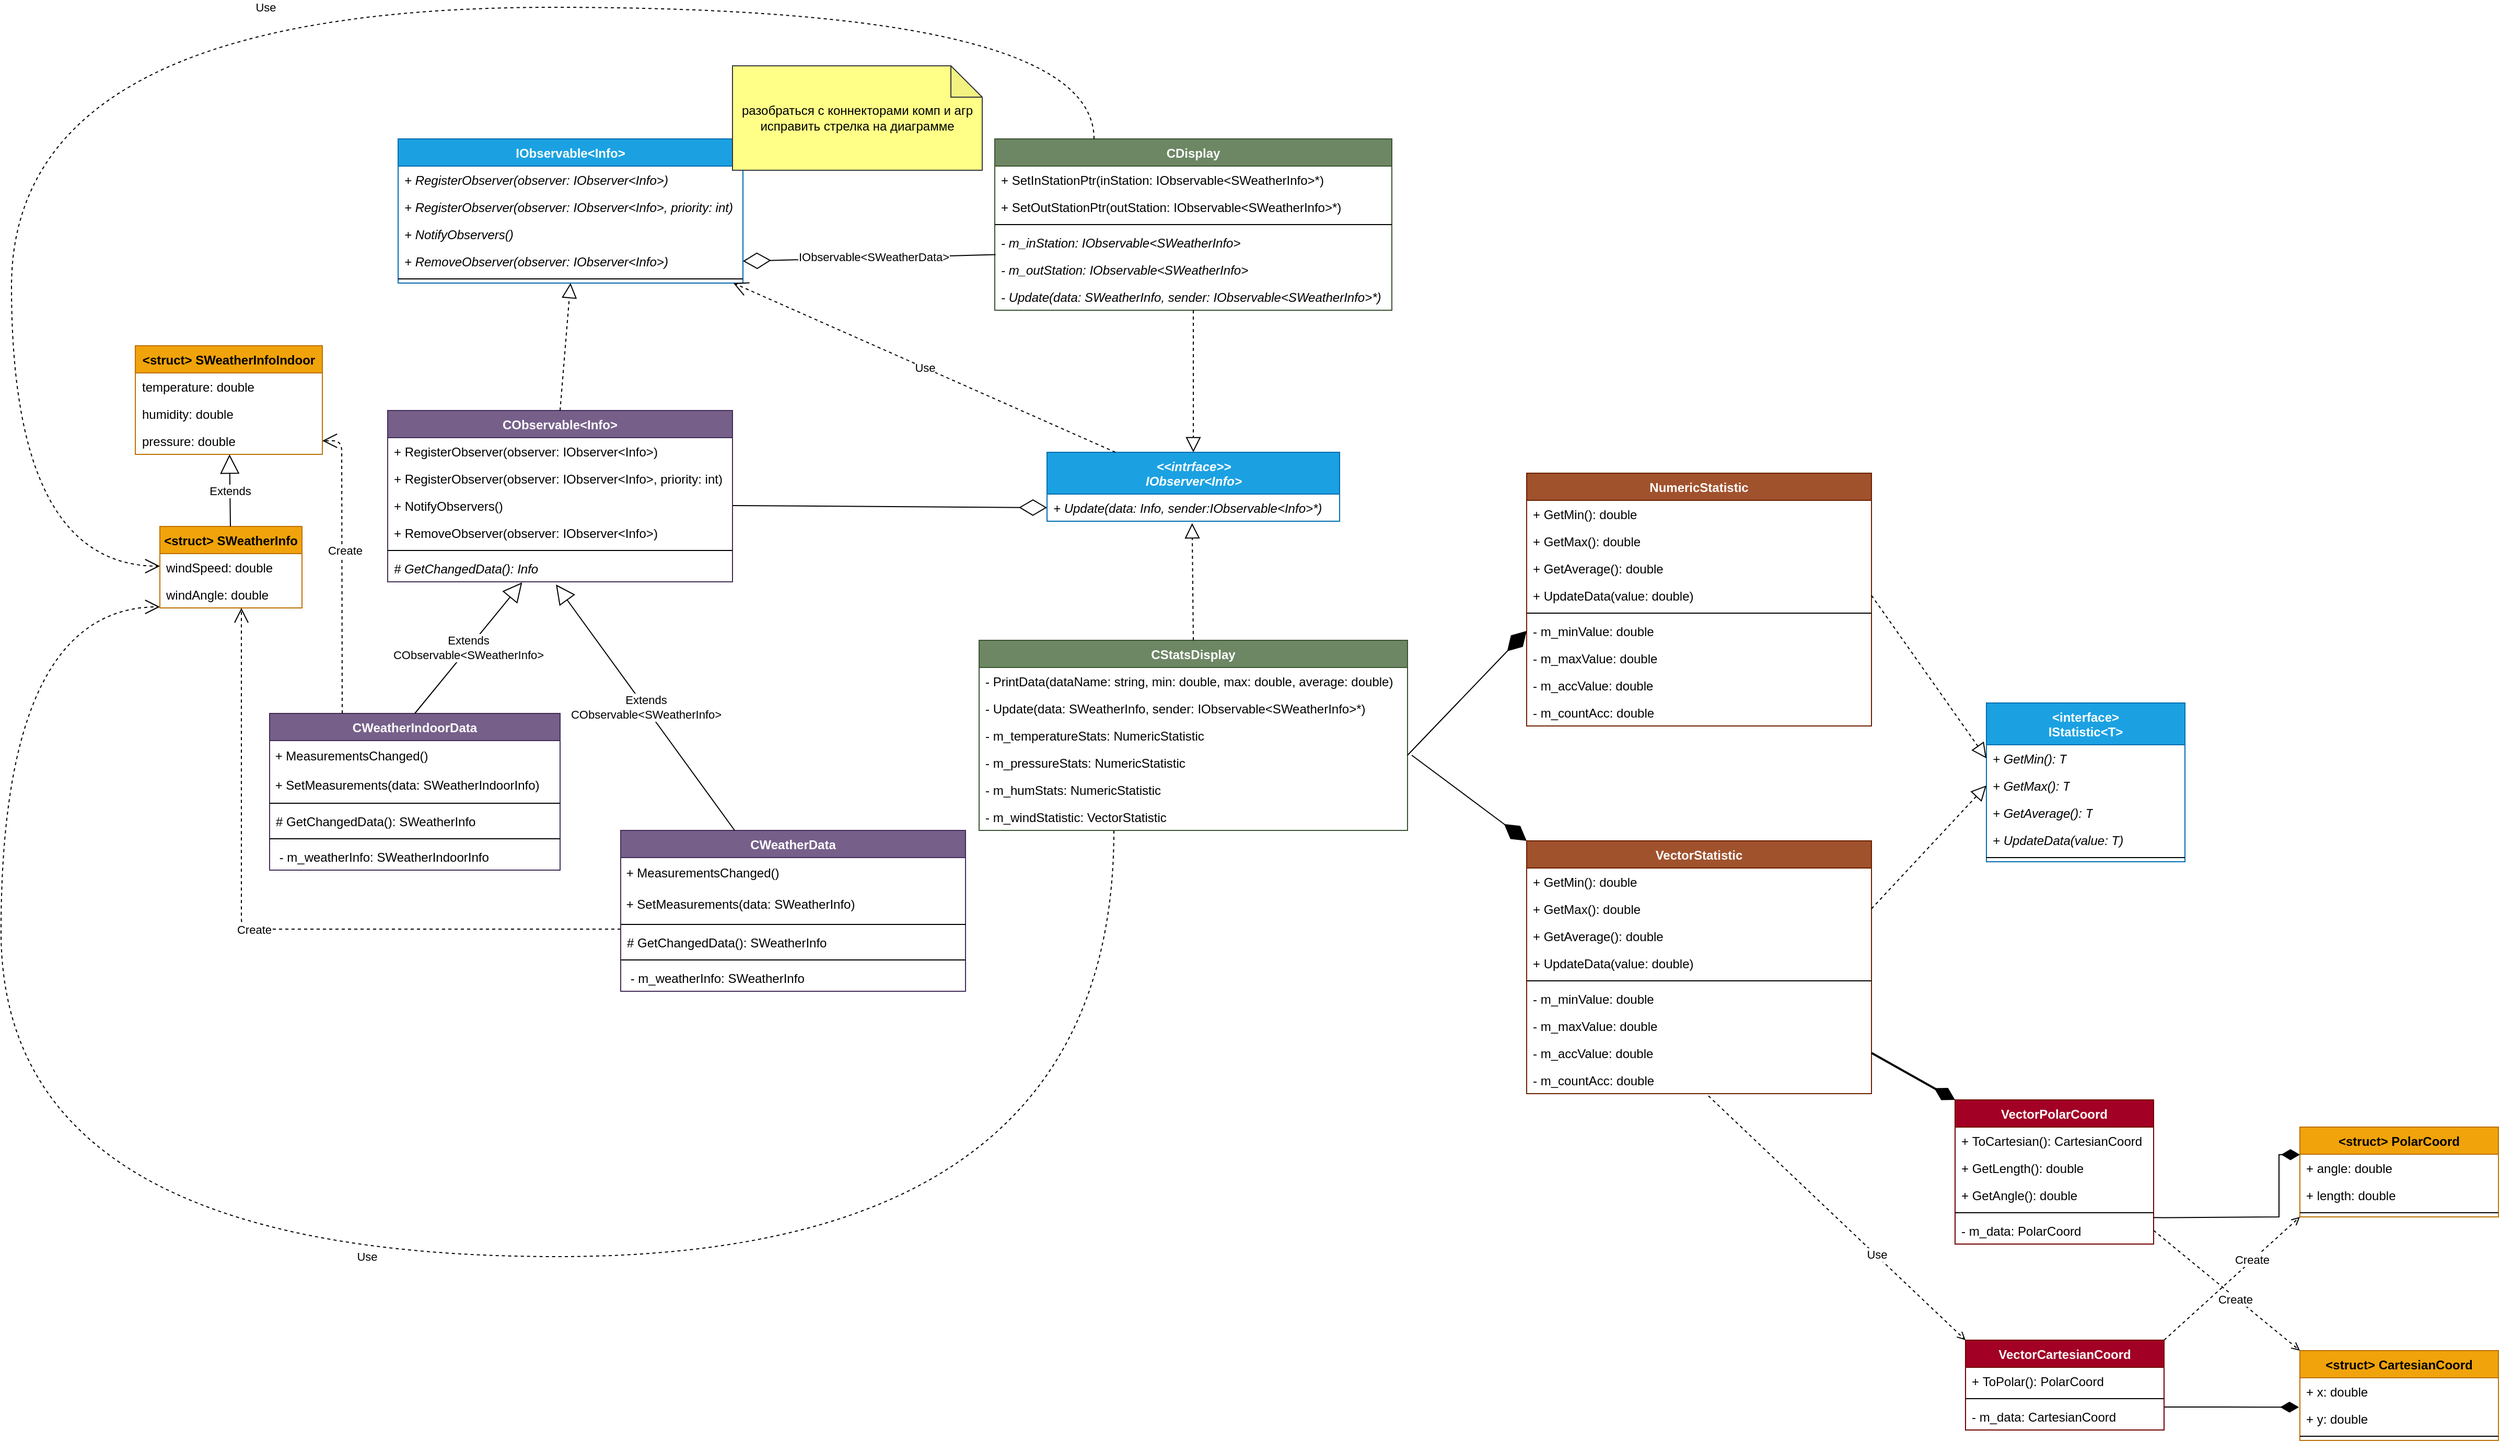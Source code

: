 <mxfile version="22.0.2" type="device" pages="2">
  <diagram id="C5RBs43oDa-KdzZeNtuy" name="WeatherInfo">
    <mxGraphModel dx="1355" dy="611" grid="0" gridSize="10" guides="1" tooltips="1" connect="1" arrows="1" fold="1" page="0" pageScale="1" pageWidth="827" pageHeight="1169" math="0" shadow="0">
      <root>
        <mxCell id="WIyWlLk6GJQsqaUBKTNV-0" />
        <mxCell id="WIyWlLk6GJQsqaUBKTNV-1" parent="WIyWlLk6GJQsqaUBKTNV-0" />
        <mxCell id="-QvpVgwn_wyDMSdZCjgn-0" value="&lt;span&gt;&amp;lt;&amp;lt;intrface&amp;gt;&amp;gt;&lt;br&gt;IObserver&amp;lt;Info&amp;gt;&lt;/span&gt;" style="swimlane;fontStyle=3;align=center;verticalAlign=top;childLayout=stackLayout;horizontal=1;startSize=40;horizontalStack=0;resizeParent=1;resizeParentMax=0;resizeLast=0;collapsible=1;marginBottom=0;html=1;fillColor=#1ba1e2;fontColor=#ffffff;strokeColor=#006EAF;" parent="WIyWlLk6GJQsqaUBKTNV-1" vertex="1">
          <mxGeometry x="911" y="450" width="280" height="66" as="geometry" />
        </mxCell>
        <mxCell id="-QvpVgwn_wyDMSdZCjgn-1" value="+ Update(data: Info, sender:IObservable&lt;Info&gt;*)" style="text;strokeColor=none;fillColor=none;align=left;verticalAlign=top;spacingLeft=4;spacingRight=4;overflow=hidden;rotatable=0;points=[[0,0.5],[1,0.5]];portConstraint=eastwest;fontStyle=2" parent="-QvpVgwn_wyDMSdZCjgn-0" vertex="1">
          <mxGeometry y="40" width="280" height="26" as="geometry" />
        </mxCell>
        <mxCell id="-QvpVgwn_wyDMSdZCjgn-2" value="" style="endArrow=diamondThin;endFill=0;endSize=24;html=1;exitX=1;exitY=0.5;exitDx=0;exitDy=0;entryX=0;entryY=0.5;entryDx=0;entryDy=0;" parent="WIyWlLk6GJQsqaUBKTNV-1" source="-QvpVgwn_wyDMSdZCjgn-38" target="-QvpVgwn_wyDMSdZCjgn-1" edge="1">
          <mxGeometry width="160" relative="1" as="geometry">
            <mxPoint x="720" y="530" as="sourcePoint" />
            <mxPoint x="680" y="400" as="targetPoint" />
          </mxGeometry>
        </mxCell>
        <mxCell id="-QvpVgwn_wyDMSdZCjgn-7" value="&lt;struct&gt; SWeatherInfo" style="swimlane;fontStyle=1;align=center;verticalAlign=top;childLayout=stackLayout;horizontal=1;startSize=26;horizontalStack=0;resizeParent=1;resizeParentMax=0;resizeLast=0;collapsible=1;marginBottom=0;fillColor=#f0a30a;fontColor=#000000;strokeColor=#BD7000;" parent="WIyWlLk6GJQsqaUBKTNV-1" vertex="1">
          <mxGeometry x="62" y="521" width="136" height="78" as="geometry" />
        </mxCell>
        <mxCell id="6A5h89jzJw7sgmuBza4K-2" value="windSpeed: double" style="text;strokeColor=none;fillColor=none;align=left;verticalAlign=top;spacingLeft=4;spacingRight=4;overflow=hidden;rotatable=0;points=[[0,0.5],[1,0.5]];portConstraint=eastwest;html=1;" parent="-QvpVgwn_wyDMSdZCjgn-7" vertex="1">
          <mxGeometry y="26" width="136" height="26" as="geometry" />
        </mxCell>
        <mxCell id="6A5h89jzJw7sgmuBza4K-3" value="windAngle: double" style="text;strokeColor=none;fillColor=none;align=left;verticalAlign=top;spacingLeft=4;spacingRight=4;overflow=hidden;rotatable=0;points=[[0,0.5],[1,0.5]];portConstraint=eastwest;html=1;" parent="-QvpVgwn_wyDMSdZCjgn-7" vertex="1">
          <mxGeometry y="52" width="136" height="26" as="geometry" />
        </mxCell>
        <mxCell id="-QvpVgwn_wyDMSdZCjgn-13" value="IObservable&lt;Info&gt;" style="swimlane;fontStyle=1;align=center;verticalAlign=top;childLayout=stackLayout;horizontal=1;startSize=26;horizontalStack=0;resizeParent=1;resizeParentMax=0;resizeLast=0;collapsible=1;marginBottom=0;fillColor=#1ba1e2;fontColor=#ffffff;strokeColor=#006EAF;" parent="WIyWlLk6GJQsqaUBKTNV-1" vertex="1">
          <mxGeometry x="290" y="150" width="330" height="138" as="geometry" />
        </mxCell>
        <mxCell id="-QvpVgwn_wyDMSdZCjgn-33" value="+ RegisterObserver(observer:&amp;nbsp;IObserver&amp;lt;Info&amp;gt;)" style="text;strokeColor=none;fillColor=none;align=left;verticalAlign=top;spacingLeft=4;spacingRight=4;overflow=hidden;rotatable=0;points=[[0,0.5],[1,0.5]];portConstraint=eastwest;html=1;fontStyle=2" parent="-QvpVgwn_wyDMSdZCjgn-13" vertex="1">
          <mxGeometry y="26" width="330" height="26" as="geometry" />
        </mxCell>
        <mxCell id="-QvpVgwn_wyDMSdZCjgn-14" value="+ RegisterObserver(observer: IObserver&amp;lt;Info&amp;gt;, priority: int)" style="text;strokeColor=none;fillColor=none;align=left;verticalAlign=top;spacingLeft=4;spacingRight=4;overflow=hidden;rotatable=0;points=[[0,0.5],[1,0.5]];portConstraint=eastwest;html=1;fontStyle=2" parent="-QvpVgwn_wyDMSdZCjgn-13" vertex="1">
          <mxGeometry y="52" width="330" height="26" as="geometry" />
        </mxCell>
        <mxCell id="-QvpVgwn_wyDMSdZCjgn-34" value="+ NotifyObservers()" style="text;strokeColor=none;fillColor=none;align=left;verticalAlign=top;spacingLeft=4;spacingRight=4;overflow=hidden;rotatable=0;points=[[0,0.5],[1,0.5]];portConstraint=eastwest;html=1;fontStyle=2" parent="-QvpVgwn_wyDMSdZCjgn-13" vertex="1">
          <mxGeometry y="78" width="330" height="26" as="geometry" />
        </mxCell>
        <mxCell id="-QvpVgwn_wyDMSdZCjgn-15" value="+ RemoveObserver(observer: IObserver&amp;lt;Info&amp;gt;)" style="text;strokeColor=none;fillColor=none;align=left;verticalAlign=top;spacingLeft=4;spacingRight=4;overflow=hidden;rotatable=0;points=[[0,0.5],[1,0.5]];portConstraint=eastwest;html=1;fontStyle=2" parent="-QvpVgwn_wyDMSdZCjgn-13" vertex="1">
          <mxGeometry y="104" width="330" height="26" as="geometry" />
        </mxCell>
        <mxCell id="-QvpVgwn_wyDMSdZCjgn-16" value="" style="line;strokeWidth=1;fillColor=none;align=left;verticalAlign=middle;spacingTop=-1;spacingLeft=3;spacingRight=3;rotatable=0;labelPosition=right;points=[];portConstraint=eastwest;html=1;" parent="-QvpVgwn_wyDMSdZCjgn-13" vertex="1">
          <mxGeometry y="130" width="330" height="8" as="geometry" />
        </mxCell>
        <mxCell id="-QvpVgwn_wyDMSdZCjgn-18" value="Create" style="endArrow=open;endSize=12;dashed=1;html=1;exitX=0;exitY=0.021;exitDx=0;exitDy=0;exitPerimeter=0;edgeStyle=elbowEdgeStyle;" parent="WIyWlLk6GJQsqaUBKTNV-1" source="6A5h89jzJw7sgmuBza4K-16" target="-QvpVgwn_wyDMSdZCjgn-7" edge="1">
          <mxGeometry x="0.048" width="160" relative="1" as="geometry">
            <mxPoint x="275.05" y="923.79" as="sourcePoint" />
            <mxPoint x="750" y="930" as="targetPoint" />
            <Array as="points">
              <mxPoint x="140" y="850" />
            </Array>
            <mxPoint as="offset" />
          </mxGeometry>
        </mxCell>
        <mxCell id="-QvpVgwn_wyDMSdZCjgn-19" value="Use" style="endArrow=open;endSize=12;dashed=1;html=1;edgeStyle=orthogonalEdgeStyle;curved=1;" parent="WIyWlLk6GJQsqaUBKTNV-1" source="6A5h89jzJw7sgmuBza4K-46" target="-QvpVgwn_wyDMSdZCjgn-7" edge="1">
          <mxGeometry width="160" relative="1" as="geometry">
            <mxPoint x="810" y="960" as="sourcePoint" />
            <mxPoint x="719.647" y="990" as="targetPoint" />
            <Array as="points">
              <mxPoint x="975" y="1220" />
              <mxPoint x="-90" y="1220" />
              <mxPoint x="-90" y="598" />
            </Array>
          </mxGeometry>
        </mxCell>
        <mxCell id="-QvpVgwn_wyDMSdZCjgn-20" value="CWeatherData" style="swimlane;fontStyle=1;align=center;verticalAlign=top;childLayout=stackLayout;horizontal=1;startSize=26;horizontalStack=0;resizeParent=1;resizeParentMax=0;resizeLast=0;collapsible=1;marginBottom=0;fillColor=#76608a;fontColor=#ffffff;strokeColor=#432D57;" parent="WIyWlLk6GJQsqaUBKTNV-1" vertex="1">
          <mxGeometry x="503" y="812" width="330" height="154" as="geometry" />
        </mxCell>
        <mxCell id="6A5h89jzJw7sgmuBza4K-13" value="&amp;nbsp;+ MeasurementsChanged()" style="text;html=1;align=left;verticalAlign=middle;resizable=0;points=[];autosize=1;strokeColor=none;fillColor=none;" parent="-QvpVgwn_wyDMSdZCjgn-20" vertex="1">
          <mxGeometry y="26" width="330" height="30" as="geometry" />
        </mxCell>
        <mxCell id="6A5h89jzJw7sgmuBza4K-14" value="&amp;nbsp;+ SetMeasurements(data: SWeatherInfo)" style="text;html=1;align=left;verticalAlign=middle;resizable=0;points=[];autosize=1;strokeColor=none;fillColor=none;" parent="-QvpVgwn_wyDMSdZCjgn-20" vertex="1">
          <mxGeometry y="56" width="330" height="30" as="geometry" />
        </mxCell>
        <mxCell id="6A5h89jzJw7sgmuBza4K-15" value="" style="line;strokeWidth=1;fillColor=none;align=left;verticalAlign=middle;spacingTop=-1;spacingLeft=3;spacingRight=3;rotatable=0;labelPosition=right;points=[];portConstraint=eastwest;html=1;" parent="-QvpVgwn_wyDMSdZCjgn-20" vertex="1">
          <mxGeometry y="86" width="330" height="8" as="geometry" />
        </mxCell>
        <mxCell id="6A5h89jzJw7sgmuBza4K-16" value="# GetChangedData(): SWeatherInfo" style="text;strokeColor=none;fillColor=none;align=left;verticalAlign=top;spacingLeft=4;spacingRight=4;overflow=hidden;rotatable=0;points=[[0,0.5],[1,0.5]];portConstraint=eastwest;html=1;fontStyle=0" parent="-QvpVgwn_wyDMSdZCjgn-20" vertex="1">
          <mxGeometry y="94" width="330" height="26" as="geometry" />
        </mxCell>
        <mxCell id="6A5h89jzJw7sgmuBza4K-17" value="" style="line;strokeWidth=1;fillColor=none;align=left;verticalAlign=middle;spacingTop=-1;spacingLeft=3;spacingRight=3;rotatable=0;labelPosition=right;points=[];portConstraint=eastwest;html=1;" parent="-QvpVgwn_wyDMSdZCjgn-20" vertex="1">
          <mxGeometry y="120" width="330" height="8" as="geometry" />
        </mxCell>
        <mxCell id="6A5h89jzJw7sgmuBza4K-18" value="&amp;nbsp;- m_weatherInfo: SWeatherInfo" style="text;strokeColor=none;fillColor=none;align=left;verticalAlign=top;spacingLeft=4;spacingRight=4;overflow=hidden;rotatable=0;points=[[0,0.5],[1,0.5]];portConstraint=eastwest;html=1;fontStyle=0" parent="-QvpVgwn_wyDMSdZCjgn-20" vertex="1">
          <mxGeometry y="128" width="330" height="26" as="geometry" />
        </mxCell>
        <mxCell id="-QvpVgwn_wyDMSdZCjgn-25" value="Extends&lt;br&gt;CObservable&amp;lt;SWeatherInfo&amp;gt;" style="endArrow=block;endSize=16;endFill=0;html=1;entryX=0.488;entryY=1.1;entryDx=0;entryDy=0;entryPerimeter=0;" parent="WIyWlLk6GJQsqaUBKTNV-1" source="-QvpVgwn_wyDMSdZCjgn-20" target="-QvpVgwn_wyDMSdZCjgn-43" edge="1">
          <mxGeometry width="160" relative="1" as="geometry">
            <mxPoint x="-70" y="740" as="sourcePoint" />
            <mxPoint x="418.431" y="674" as="targetPoint" />
          </mxGeometry>
        </mxCell>
        <mxCell id="-QvpVgwn_wyDMSdZCjgn-28" value="CDisplay" style="swimlane;fontStyle=1;align=center;verticalAlign=top;childLayout=stackLayout;horizontal=1;startSize=26;horizontalStack=0;resizeParent=1;resizeParentMax=0;resizeLast=0;collapsible=1;marginBottom=0;fillColor=#6d8764;fontColor=#ffffff;strokeColor=#3A5431;" parent="WIyWlLk6GJQsqaUBKTNV-1" vertex="1">
          <mxGeometry x="861" y="150" width="380" height="164" as="geometry" />
        </mxCell>
        <mxCell id="6A5h89jzJw7sgmuBza4K-19" value="+ SetInStationPtr(inStation: IObservable&amp;lt;SWeatherInfo&amp;gt;*)" style="text;strokeColor=none;fillColor=none;align=left;verticalAlign=top;spacingLeft=4;spacingRight=4;overflow=hidden;rotatable=0;points=[[0,0.5],[1,0.5]];portConstraint=eastwest;html=1;fontStyle=0" parent="-QvpVgwn_wyDMSdZCjgn-28" vertex="1">
          <mxGeometry y="26" width="380" height="26" as="geometry" />
        </mxCell>
        <mxCell id="6A5h89jzJw7sgmuBza4K-27" value="+ SetOutStationPtr(outStation: IObservable&amp;lt;SWeatherInfo&amp;gt;*)" style="text;strokeColor=none;fillColor=none;align=left;verticalAlign=top;spacingLeft=4;spacingRight=4;overflow=hidden;rotatable=0;points=[[0,0.5],[1,0.5]];portConstraint=eastwest;html=1;fontStyle=0" parent="-QvpVgwn_wyDMSdZCjgn-28" vertex="1">
          <mxGeometry y="52" width="380" height="26" as="geometry" />
        </mxCell>
        <mxCell id="6A5h89jzJw7sgmuBza4K-20" value="" style="line;strokeWidth=1;fillColor=none;align=left;verticalAlign=middle;spacingTop=-1;spacingLeft=3;spacingRight=3;rotatable=0;labelPosition=right;points=[];portConstraint=eastwest;html=1;" parent="-QvpVgwn_wyDMSdZCjgn-28" vertex="1">
          <mxGeometry y="78" width="380" height="8" as="geometry" />
        </mxCell>
        <mxCell id="6A5h89jzJw7sgmuBza4K-21" value="- m_inStation: IObservable&amp;lt;SWeatherInfo&amp;gt;" style="text;strokeColor=none;fillColor=none;align=left;verticalAlign=top;spacingLeft=4;spacingRight=4;overflow=hidden;rotatable=0;points=[[0,0.5],[1,0.5]];portConstraint=eastwest;html=1;fontStyle=2" parent="-QvpVgwn_wyDMSdZCjgn-28" vertex="1">
          <mxGeometry y="86" width="380" height="26" as="geometry" />
        </mxCell>
        <mxCell id="6A5h89jzJw7sgmuBza4K-28" value="- m_outStation: IObservable&amp;lt;SWeatherInfo&amp;gt;" style="text;strokeColor=none;fillColor=none;align=left;verticalAlign=top;spacingLeft=4;spacingRight=4;overflow=hidden;rotatable=0;points=[[0,0.5],[1,0.5]];portConstraint=eastwest;html=1;fontStyle=2" parent="-QvpVgwn_wyDMSdZCjgn-28" vertex="1">
          <mxGeometry y="112" width="380" height="26" as="geometry" />
        </mxCell>
        <mxCell id="6A5h89jzJw7sgmuBza4K-29" value="- Update(data: SWeatherInfo, sender: IObservable&amp;lt;SWeatherInfo&amp;gt;*)" style="text;strokeColor=none;fillColor=none;align=left;verticalAlign=top;spacingLeft=4;spacingRight=4;overflow=hidden;rotatable=0;points=[[0,0.5],[1,0.5]];portConstraint=eastwest;html=1;fontStyle=2" parent="-QvpVgwn_wyDMSdZCjgn-28" vertex="1">
          <mxGeometry y="138" width="380" height="26" as="geometry" />
        </mxCell>
        <mxCell id="-QvpVgwn_wyDMSdZCjgn-29" value="" style="endArrow=block;dashed=1;endFill=0;endSize=12;html=1;entryX=0.5;entryY=0;entryDx=0;entryDy=0;" parent="WIyWlLk6GJQsqaUBKTNV-1" source="-QvpVgwn_wyDMSdZCjgn-28" target="-QvpVgwn_wyDMSdZCjgn-0" edge="1">
          <mxGeometry width="160" relative="1" as="geometry">
            <mxPoint x="980" y="437" as="sourcePoint" />
            <mxPoint x="1008.582" y="346" as="targetPoint" />
          </mxGeometry>
        </mxCell>
        <mxCell id="-QvpVgwn_wyDMSdZCjgn-30" value="CStatsDisplay" style="swimlane;fontStyle=1;align=center;verticalAlign=top;childLayout=stackLayout;horizontal=1;startSize=26;horizontalStack=0;resizeParent=1;resizeParentMax=0;resizeLast=0;collapsible=1;marginBottom=0;fillColor=#6d8764;fontColor=#ffffff;strokeColor=#3A5431;" parent="WIyWlLk6GJQsqaUBKTNV-1" vertex="1">
          <mxGeometry x="846" y="630" width="410" height="182" as="geometry" />
        </mxCell>
        <mxCell id="6A5h89jzJw7sgmuBza4K-41" value="- PrintData(dataName: string, min: double, max: double, average: double)" style="text;strokeColor=none;fillColor=none;align=left;verticalAlign=top;spacingLeft=4;spacingRight=4;overflow=hidden;rotatable=0;points=[[0,0.5],[1,0.5]];portConstraint=eastwest;fontStyle=0" parent="-QvpVgwn_wyDMSdZCjgn-30" vertex="1">
          <mxGeometry y="26" width="410" height="26" as="geometry" />
        </mxCell>
        <mxCell id="6A5h89jzJw7sgmuBza4K-42" value="- Update(data: SWeatherInfo, sender: IObservable&lt;SWeatherInfo&gt;*)" style="text;strokeColor=none;fillColor=none;align=left;verticalAlign=top;spacingLeft=4;spacingRight=4;overflow=hidden;rotatable=0;points=[[0,0.5],[1,0.5]];portConstraint=eastwest;fontStyle=0" parent="-QvpVgwn_wyDMSdZCjgn-30" vertex="1">
          <mxGeometry y="52" width="410" height="26" as="geometry" />
        </mxCell>
        <mxCell id="6A5h89jzJw7sgmuBza4K-43" value="- m_temperatureStats: NumericStatistic" style="text;strokeColor=none;fillColor=none;align=left;verticalAlign=top;spacingLeft=4;spacingRight=4;overflow=hidden;rotatable=0;points=[[0,0.5],[1,0.5]];portConstraint=eastwest;fontStyle=0" parent="-QvpVgwn_wyDMSdZCjgn-30" vertex="1">
          <mxGeometry y="78" width="410" height="26" as="geometry" />
        </mxCell>
        <mxCell id="6A5h89jzJw7sgmuBza4K-44" value="- m_pressureStats: NumericStatistic" style="text;strokeColor=none;fillColor=none;align=left;verticalAlign=top;spacingLeft=4;spacingRight=4;overflow=hidden;rotatable=0;points=[[0,0.5],[1,0.5]];portConstraint=eastwest;fontStyle=0" parent="-QvpVgwn_wyDMSdZCjgn-30" vertex="1">
          <mxGeometry y="104" width="410" height="26" as="geometry" />
        </mxCell>
        <mxCell id="6A5h89jzJw7sgmuBza4K-45" value="- m_humStats: NumericStatistic" style="text;strokeColor=none;fillColor=none;align=left;verticalAlign=top;spacingLeft=4;spacingRight=4;overflow=hidden;rotatable=0;points=[[0,0.5],[1,0.5]];portConstraint=eastwest;fontStyle=0" parent="-QvpVgwn_wyDMSdZCjgn-30" vertex="1">
          <mxGeometry y="130" width="410" height="26" as="geometry" />
        </mxCell>
        <mxCell id="6A5h89jzJw7sgmuBza4K-46" value="- m_windStatistic: VectorStatistic" style="text;strokeColor=none;fillColor=none;align=left;verticalAlign=top;spacingLeft=4;spacingRight=4;overflow=hidden;rotatable=0;points=[[0,0.5],[1,0.5]];portConstraint=eastwest;fontStyle=0" parent="-QvpVgwn_wyDMSdZCjgn-30" vertex="1">
          <mxGeometry y="156" width="410" height="26" as="geometry" />
        </mxCell>
        <mxCell id="-QvpVgwn_wyDMSdZCjgn-35" value="CObservable&lt;Info&gt;" style="swimlane;fontStyle=1;align=center;verticalAlign=top;childLayout=stackLayout;horizontal=1;startSize=26;horizontalStack=0;resizeParent=1;resizeParentMax=0;resizeLast=0;collapsible=1;marginBottom=0;fillColor=#76608a;fontColor=#ffffff;strokeColor=#432D57;" parent="WIyWlLk6GJQsqaUBKTNV-1" vertex="1">
          <mxGeometry x="280" y="410" width="330" height="164" as="geometry" />
        </mxCell>
        <mxCell id="-QvpVgwn_wyDMSdZCjgn-36" value="+ RegisterObserver(observer:&amp;nbsp;IObserver&amp;lt;Info&amp;gt;)" style="text;strokeColor=none;fillColor=none;align=left;verticalAlign=top;spacingLeft=4;spacingRight=4;overflow=hidden;rotatable=0;points=[[0,0.5],[1,0.5]];portConstraint=eastwest;html=1;fontStyle=0" parent="-QvpVgwn_wyDMSdZCjgn-35" vertex="1">
          <mxGeometry y="26" width="330" height="26" as="geometry" />
        </mxCell>
        <mxCell id="-QvpVgwn_wyDMSdZCjgn-37" value="+ RegisterObserver(observer: IObserver&amp;lt;Info&amp;gt;, priority: int)" style="text;strokeColor=none;fillColor=none;align=left;verticalAlign=top;spacingLeft=4;spacingRight=4;overflow=hidden;rotatable=0;points=[[0,0.5],[1,0.5]];portConstraint=eastwest;html=1;fontStyle=0" parent="-QvpVgwn_wyDMSdZCjgn-35" vertex="1">
          <mxGeometry y="52" width="330" height="26" as="geometry" />
        </mxCell>
        <mxCell id="-QvpVgwn_wyDMSdZCjgn-38" value="+ NotifyObservers()" style="text;strokeColor=none;fillColor=none;align=left;verticalAlign=top;spacingLeft=4;spacingRight=4;overflow=hidden;rotatable=0;points=[[0,0.5],[1,0.5]];portConstraint=eastwest;html=1;fontStyle=0" parent="-QvpVgwn_wyDMSdZCjgn-35" vertex="1">
          <mxGeometry y="78" width="330" height="26" as="geometry" />
        </mxCell>
        <mxCell id="-QvpVgwn_wyDMSdZCjgn-39" value="+ RemoveObserver(observer: IObserver&amp;lt;Info&amp;gt;)" style="text;strokeColor=none;fillColor=none;align=left;verticalAlign=top;spacingLeft=4;spacingRight=4;overflow=hidden;rotatable=0;points=[[0,0.5],[1,0.5]];portConstraint=eastwest;html=1;fontStyle=0" parent="-QvpVgwn_wyDMSdZCjgn-35" vertex="1">
          <mxGeometry y="104" width="330" height="26" as="geometry" />
        </mxCell>
        <mxCell id="-QvpVgwn_wyDMSdZCjgn-40" value="" style="line;strokeWidth=1;fillColor=none;align=left;verticalAlign=middle;spacingTop=-1;spacingLeft=3;spacingRight=3;rotatable=0;labelPosition=right;points=[];portConstraint=eastwest;html=1;" parent="-QvpVgwn_wyDMSdZCjgn-35" vertex="1">
          <mxGeometry y="130" width="330" height="8" as="geometry" />
        </mxCell>
        <mxCell id="-QvpVgwn_wyDMSdZCjgn-43" value="# GetChangedData(): Info" style="text;strokeColor=none;fillColor=none;align=left;verticalAlign=top;spacingLeft=4;spacingRight=4;overflow=hidden;rotatable=0;points=[[0,0.5],[1,0.5]];portConstraint=eastwest;html=1;fontStyle=2" parent="-QvpVgwn_wyDMSdZCjgn-35" vertex="1">
          <mxGeometry y="138" width="330" height="26" as="geometry" />
        </mxCell>
        <mxCell id="-QvpVgwn_wyDMSdZCjgn-41" value="" style="endArrow=block;dashed=1;endFill=0;endSize=12;html=1;entryX=0.5;entryY=1;entryDx=0;entryDy=0;exitX=0.5;exitY=0;exitDx=0;exitDy=0;" parent="WIyWlLk6GJQsqaUBKTNV-1" source="-QvpVgwn_wyDMSdZCjgn-35" target="-QvpVgwn_wyDMSdZCjgn-13" edge="1">
          <mxGeometry width="160" relative="1" as="geometry">
            <mxPoint x="490" y="437" as="sourcePoint" />
            <mxPoint x="526" y="287" as="targetPoint" />
          </mxGeometry>
        </mxCell>
        <mxCell id="6A5h89jzJw7sgmuBza4K-30" value="" style="endArrow=diamondThin;endFill=0;endSize=24;html=1;exitX=0.002;exitY=0.954;exitDx=0;exitDy=0;entryX=1;entryY=0.5;entryDx=0;entryDy=0;exitPerimeter=0;" parent="WIyWlLk6GJQsqaUBKTNV-1" source="6A5h89jzJw7sgmuBza4K-21" target="-QvpVgwn_wyDMSdZCjgn-15" edge="1">
          <mxGeometry width="160" relative="1" as="geometry">
            <mxPoint x="620" y="511" as="sourcePoint" />
            <mxPoint x="890" y="343" as="targetPoint" />
          </mxGeometry>
        </mxCell>
        <mxCell id="6A5h89jzJw7sgmuBza4K-34" value="IObservable&amp;lt;SWeatherData&amp;gt;" style="edgeLabel;html=1;align=center;verticalAlign=middle;resizable=0;points=[];" parent="6A5h89jzJw7sgmuBza4K-30" vertex="1" connectable="0">
          <mxGeometry x="-0.031" relative="1" as="geometry">
            <mxPoint y="-1" as="offset" />
          </mxGeometry>
        </mxCell>
        <mxCell id="6A5h89jzJw7sgmuBza4K-37" value="" style="endArrow=block;dashed=1;endFill=0;endSize=12;html=1;entryX=0.496;entryY=1.074;entryDx=0;entryDy=0;entryPerimeter=0;exitX=0.5;exitY=0;exitDx=0;exitDy=0;" parent="WIyWlLk6GJQsqaUBKTNV-1" source="-QvpVgwn_wyDMSdZCjgn-30" target="-QvpVgwn_wyDMSdZCjgn-1" edge="1">
          <mxGeometry width="160" relative="1" as="geometry">
            <mxPoint x="1061" y="324" as="sourcePoint" />
            <mxPoint x="1061" y="460" as="targetPoint" />
          </mxGeometry>
        </mxCell>
        <mxCell id="6A5h89jzJw7sgmuBza4K-47" value="&lt;interface&gt;&#xa;IStatistic&lt;T&gt;" style="swimlane;fontStyle=1;align=center;verticalAlign=top;childLayout=stackLayout;horizontal=1;startSize=40;horizontalStack=0;resizeParent=1;resizeParentMax=0;resizeLast=0;collapsible=1;marginBottom=0;fillColor=#1ba1e2;fontColor=#ffffff;strokeColor=#006EAF;" parent="WIyWlLk6GJQsqaUBKTNV-1" vertex="1">
          <mxGeometry x="1810" y="690" width="190" height="152" as="geometry" />
        </mxCell>
        <mxCell id="6A5h89jzJw7sgmuBza4K-48" value="+ GetMin(): T" style="text;strokeColor=none;fillColor=none;align=left;verticalAlign=top;spacingLeft=4;spacingRight=4;overflow=hidden;rotatable=0;points=[[0,0.5],[1,0.5]];portConstraint=eastwest;html=1;fontStyle=2" parent="6A5h89jzJw7sgmuBza4K-47" vertex="1">
          <mxGeometry y="40" width="190" height="26" as="geometry" />
        </mxCell>
        <mxCell id="6A5h89jzJw7sgmuBza4K-49" value="+ GetMax(): T" style="text;strokeColor=none;fillColor=none;align=left;verticalAlign=top;spacingLeft=4;spacingRight=4;overflow=hidden;rotatable=0;points=[[0,0.5],[1,0.5]];portConstraint=eastwest;html=1;fontStyle=2" parent="6A5h89jzJw7sgmuBza4K-47" vertex="1">
          <mxGeometry y="66" width="190" height="26" as="geometry" />
        </mxCell>
        <mxCell id="6A5h89jzJw7sgmuBza4K-50" value="+ GetAverage(): T" style="text;strokeColor=none;fillColor=none;align=left;verticalAlign=top;spacingLeft=4;spacingRight=4;overflow=hidden;rotatable=0;points=[[0,0.5],[1,0.5]];portConstraint=eastwest;html=1;fontStyle=2" parent="6A5h89jzJw7sgmuBza4K-47" vertex="1">
          <mxGeometry y="92" width="190" height="26" as="geometry" />
        </mxCell>
        <mxCell id="6A5h89jzJw7sgmuBza4K-51" value="+ UpdateData(value: T)" style="text;strokeColor=none;fillColor=none;align=left;verticalAlign=top;spacingLeft=4;spacingRight=4;overflow=hidden;rotatable=0;points=[[0,0.5],[1,0.5]];portConstraint=eastwest;html=1;fontStyle=2" parent="6A5h89jzJw7sgmuBza4K-47" vertex="1">
          <mxGeometry y="118" width="190" height="26" as="geometry" />
        </mxCell>
        <mxCell id="6A5h89jzJw7sgmuBza4K-52" value="" style="line;strokeWidth=1;fillColor=none;align=left;verticalAlign=middle;spacingTop=-1;spacingLeft=3;spacingRight=3;rotatable=0;labelPosition=right;points=[];portConstraint=eastwest;html=1;" parent="6A5h89jzJw7sgmuBza4K-47" vertex="1">
          <mxGeometry y="144" width="190" height="8" as="geometry" />
        </mxCell>
        <mxCell id="6A5h89jzJw7sgmuBza4K-53" value="NumericStatistic" style="swimlane;fontStyle=1;align=center;verticalAlign=top;childLayout=stackLayout;horizontal=1;startSize=26;horizontalStack=0;resizeParent=1;resizeParentMax=0;resizeLast=0;collapsible=1;marginBottom=0;fillColor=#a0522d;fontColor=#ffffff;strokeColor=#6D1F00;" parent="WIyWlLk6GJQsqaUBKTNV-1" vertex="1">
          <mxGeometry x="1370" y="470" width="330" height="242" as="geometry" />
        </mxCell>
        <mxCell id="6A5h89jzJw7sgmuBza4K-54" value="+ GetMin(): double" style="text;strokeColor=none;fillColor=none;align=left;verticalAlign=top;spacingLeft=4;spacingRight=4;overflow=hidden;rotatable=0;points=[[0,0.5],[1,0.5]];portConstraint=eastwest;html=1;fontStyle=0" parent="6A5h89jzJw7sgmuBza4K-53" vertex="1">
          <mxGeometry y="26" width="330" height="26" as="geometry" />
        </mxCell>
        <mxCell id="6A5h89jzJw7sgmuBza4K-55" value="+ GetMax(): double" style="text;strokeColor=none;fillColor=none;align=left;verticalAlign=top;spacingLeft=4;spacingRight=4;overflow=hidden;rotatable=0;points=[[0,0.5],[1,0.5]];portConstraint=eastwest;html=1;fontStyle=0" parent="6A5h89jzJw7sgmuBza4K-53" vertex="1">
          <mxGeometry y="52" width="330" height="26" as="geometry" />
        </mxCell>
        <mxCell id="6A5h89jzJw7sgmuBza4K-56" value="+ GetAverage(): double" style="text;strokeColor=none;fillColor=none;align=left;verticalAlign=top;spacingLeft=4;spacingRight=4;overflow=hidden;rotatable=0;points=[[0,0.5],[1,0.5]];portConstraint=eastwest;html=1;fontStyle=0" parent="6A5h89jzJw7sgmuBza4K-53" vertex="1">
          <mxGeometry y="78" width="330" height="26" as="geometry" />
        </mxCell>
        <mxCell id="6A5h89jzJw7sgmuBza4K-57" value="+ UpdateData(value: double)" style="text;strokeColor=none;fillColor=none;align=left;verticalAlign=top;spacingLeft=4;spacingRight=4;overflow=hidden;rotatable=0;points=[[0,0.5],[1,0.5]];portConstraint=eastwest;html=1;fontStyle=0" parent="6A5h89jzJw7sgmuBza4K-53" vertex="1">
          <mxGeometry y="104" width="330" height="26" as="geometry" />
        </mxCell>
        <mxCell id="6A5h89jzJw7sgmuBza4K-58" value="" style="line;strokeWidth=1;fillColor=none;align=left;verticalAlign=middle;spacingTop=-1;spacingLeft=3;spacingRight=3;rotatable=0;labelPosition=right;points=[];portConstraint=eastwest;html=1;" parent="6A5h89jzJw7sgmuBza4K-53" vertex="1">
          <mxGeometry y="130" width="330" height="8" as="geometry" />
        </mxCell>
        <mxCell id="6A5h89jzJw7sgmuBza4K-60" value="- m_minValue: double" style="text;strokeColor=none;fillColor=none;align=left;verticalAlign=top;spacingLeft=4;spacingRight=4;overflow=hidden;rotatable=0;points=[[0,0.5],[1,0.5]];portConstraint=eastwest;html=1;fontStyle=0" parent="6A5h89jzJw7sgmuBza4K-53" vertex="1">
          <mxGeometry y="138" width="330" height="26" as="geometry" />
        </mxCell>
        <mxCell id="6A5h89jzJw7sgmuBza4K-61" value="- m_maxValue: double" style="text;strokeColor=none;fillColor=none;align=left;verticalAlign=top;spacingLeft=4;spacingRight=4;overflow=hidden;rotatable=0;points=[[0,0.5],[1,0.5]];portConstraint=eastwest;html=1;fontStyle=0" parent="6A5h89jzJw7sgmuBza4K-53" vertex="1">
          <mxGeometry y="164" width="330" height="26" as="geometry" />
        </mxCell>
        <mxCell id="6A5h89jzJw7sgmuBza4K-62" value="- m_accValue: double" style="text;strokeColor=none;fillColor=none;align=left;verticalAlign=top;spacingLeft=4;spacingRight=4;overflow=hidden;rotatable=0;points=[[0,0.5],[1,0.5]];portConstraint=eastwest;html=1;fontStyle=0" parent="6A5h89jzJw7sgmuBza4K-53" vertex="1">
          <mxGeometry y="190" width="330" height="26" as="geometry" />
        </mxCell>
        <mxCell id="6A5h89jzJw7sgmuBza4K-63" value="- m_countAcc: double" style="text;strokeColor=none;fillColor=none;align=left;verticalAlign=top;spacingLeft=4;spacingRight=4;overflow=hidden;rotatable=0;points=[[0,0.5],[1,0.5]];portConstraint=eastwest;html=1;fontStyle=0" parent="6A5h89jzJw7sgmuBza4K-53" vertex="1">
          <mxGeometry y="216" width="330" height="26" as="geometry" />
        </mxCell>
        <mxCell id="6A5h89jzJw7sgmuBza4K-65" value="VectorStatistic" style="swimlane;fontStyle=1;align=center;verticalAlign=top;childLayout=stackLayout;horizontal=1;startSize=26;horizontalStack=0;resizeParent=1;resizeParentMax=0;resizeLast=0;collapsible=1;marginBottom=0;fillColor=#a0522d;fontColor=#ffffff;strokeColor=#6D1F00;" parent="WIyWlLk6GJQsqaUBKTNV-1" vertex="1">
          <mxGeometry x="1370" y="822" width="330" height="242" as="geometry" />
        </mxCell>
        <mxCell id="6A5h89jzJw7sgmuBza4K-66" value="+ GetMin(): double" style="text;strokeColor=none;fillColor=none;align=left;verticalAlign=top;spacingLeft=4;spacingRight=4;overflow=hidden;rotatable=0;points=[[0,0.5],[1,0.5]];portConstraint=eastwest;html=1;fontStyle=0" parent="6A5h89jzJw7sgmuBza4K-65" vertex="1">
          <mxGeometry y="26" width="330" height="26" as="geometry" />
        </mxCell>
        <mxCell id="6A5h89jzJw7sgmuBza4K-67" value="+ GetMax(): double" style="text;strokeColor=none;fillColor=none;align=left;verticalAlign=top;spacingLeft=4;spacingRight=4;overflow=hidden;rotatable=0;points=[[0,0.5],[1,0.5]];portConstraint=eastwest;html=1;fontStyle=0" parent="6A5h89jzJw7sgmuBza4K-65" vertex="1">
          <mxGeometry y="52" width="330" height="26" as="geometry" />
        </mxCell>
        <mxCell id="6A5h89jzJw7sgmuBza4K-68" value="+ GetAverage(): double" style="text;strokeColor=none;fillColor=none;align=left;verticalAlign=top;spacingLeft=4;spacingRight=4;overflow=hidden;rotatable=0;points=[[0,0.5],[1,0.5]];portConstraint=eastwest;html=1;fontStyle=0" parent="6A5h89jzJw7sgmuBza4K-65" vertex="1">
          <mxGeometry y="78" width="330" height="26" as="geometry" />
        </mxCell>
        <mxCell id="6A5h89jzJw7sgmuBza4K-69" value="+ UpdateData(value: double)" style="text;strokeColor=none;fillColor=none;align=left;verticalAlign=top;spacingLeft=4;spacingRight=4;overflow=hidden;rotatable=0;points=[[0,0.5],[1,0.5]];portConstraint=eastwest;html=1;fontStyle=0" parent="6A5h89jzJw7sgmuBza4K-65" vertex="1">
          <mxGeometry y="104" width="330" height="26" as="geometry" />
        </mxCell>
        <mxCell id="6A5h89jzJw7sgmuBza4K-70" value="" style="line;strokeWidth=1;fillColor=none;align=left;verticalAlign=middle;spacingTop=-1;spacingLeft=3;spacingRight=3;rotatable=0;labelPosition=right;points=[];portConstraint=eastwest;html=1;" parent="6A5h89jzJw7sgmuBza4K-65" vertex="1">
          <mxGeometry y="130" width="330" height="8" as="geometry" />
        </mxCell>
        <mxCell id="6A5h89jzJw7sgmuBza4K-71" value="- m_minValue: double" style="text;strokeColor=none;fillColor=none;align=left;verticalAlign=top;spacingLeft=4;spacingRight=4;overflow=hidden;rotatable=0;points=[[0,0.5],[1,0.5]];portConstraint=eastwest;html=1;fontStyle=0" parent="6A5h89jzJw7sgmuBza4K-65" vertex="1">
          <mxGeometry y="138" width="330" height="26" as="geometry" />
        </mxCell>
        <mxCell id="6A5h89jzJw7sgmuBza4K-72" value="- m_maxValue: double" style="text;strokeColor=none;fillColor=none;align=left;verticalAlign=top;spacingLeft=4;spacingRight=4;overflow=hidden;rotatable=0;points=[[0,0.5],[1,0.5]];portConstraint=eastwest;html=1;fontStyle=0" parent="6A5h89jzJw7sgmuBza4K-65" vertex="1">
          <mxGeometry y="164" width="330" height="26" as="geometry" />
        </mxCell>
        <mxCell id="6A5h89jzJw7sgmuBza4K-73" value="- m_accValue: double" style="text;strokeColor=none;fillColor=none;align=left;verticalAlign=top;spacingLeft=4;spacingRight=4;overflow=hidden;rotatable=0;points=[[0,0.5],[1,0.5]];portConstraint=eastwest;html=1;fontStyle=0" parent="6A5h89jzJw7sgmuBza4K-65" vertex="1">
          <mxGeometry y="190" width="330" height="26" as="geometry" />
        </mxCell>
        <mxCell id="6A5h89jzJw7sgmuBza4K-74" value="- m_countAcc: double" style="text;strokeColor=none;fillColor=none;align=left;verticalAlign=top;spacingLeft=4;spacingRight=4;overflow=hidden;rotatable=0;points=[[0,0.5],[1,0.5]];portConstraint=eastwest;html=1;fontStyle=0" parent="6A5h89jzJw7sgmuBza4K-65" vertex="1">
          <mxGeometry y="216" width="330" height="26" as="geometry" />
        </mxCell>
        <mxCell id="6A5h89jzJw7sgmuBza4K-75" value="&lt;struct&gt; PolarCoord" style="swimlane;fontStyle=1;align=center;verticalAlign=top;childLayout=stackLayout;horizontal=1;startSize=26;horizontalStack=0;resizeParent=1;resizeParentMax=0;resizeLast=0;collapsible=1;marginBottom=0;fillColor=#f0a30a;fontColor=#000000;strokeColor=#BD7000;" parent="WIyWlLk6GJQsqaUBKTNV-1" vertex="1">
          <mxGeometry x="2110" y="1096" width="190" height="86" as="geometry" />
        </mxCell>
        <mxCell id="6A5h89jzJw7sgmuBza4K-76" value="+ angle: double" style="text;strokeColor=none;fillColor=none;align=left;verticalAlign=top;spacingLeft=4;spacingRight=4;overflow=hidden;rotatable=0;points=[[0,0.5],[1,0.5]];portConstraint=eastwest;html=1;fontStyle=0" parent="6A5h89jzJw7sgmuBza4K-75" vertex="1">
          <mxGeometry y="26" width="190" height="26" as="geometry" />
        </mxCell>
        <mxCell id="6A5h89jzJw7sgmuBza4K-77" value="+ length: double" style="text;strokeColor=none;fillColor=none;align=left;verticalAlign=top;spacingLeft=4;spacingRight=4;overflow=hidden;rotatable=0;points=[[0,0.5],[1,0.5]];portConstraint=eastwest;html=1;fontStyle=0" parent="6A5h89jzJw7sgmuBza4K-75" vertex="1">
          <mxGeometry y="52" width="190" height="26" as="geometry" />
        </mxCell>
        <mxCell id="6A5h89jzJw7sgmuBza4K-80" value="" style="line;strokeWidth=1;fillColor=none;align=left;verticalAlign=middle;spacingTop=-1;spacingLeft=3;spacingRight=3;rotatable=0;labelPosition=right;points=[];portConstraint=eastwest;html=1;" parent="6A5h89jzJw7sgmuBza4K-75" vertex="1">
          <mxGeometry y="78" width="190" height="8" as="geometry" />
        </mxCell>
        <mxCell id="6A5h89jzJw7sgmuBza4K-81" value="&lt;struct&gt; CartesianCoord" style="swimlane;fontStyle=1;align=center;verticalAlign=top;childLayout=stackLayout;horizontal=1;startSize=26;horizontalStack=0;resizeParent=1;resizeParentMax=0;resizeLast=0;collapsible=1;marginBottom=0;fillColor=#f0a30a;fontColor=#000000;strokeColor=#BD7000;" parent="WIyWlLk6GJQsqaUBKTNV-1" vertex="1">
          <mxGeometry x="2110" y="1310" width="190" height="86" as="geometry" />
        </mxCell>
        <mxCell id="6A5h89jzJw7sgmuBza4K-82" value="+ x: double" style="text;strokeColor=none;fillColor=none;align=left;verticalAlign=top;spacingLeft=4;spacingRight=4;overflow=hidden;rotatable=0;points=[[0,0.5],[1,0.5]];portConstraint=eastwest;html=1;fontStyle=0" parent="6A5h89jzJw7sgmuBza4K-81" vertex="1">
          <mxGeometry y="26" width="190" height="26" as="geometry" />
        </mxCell>
        <mxCell id="6A5h89jzJw7sgmuBza4K-83" value="+ y: double" style="text;strokeColor=none;fillColor=none;align=left;verticalAlign=top;spacingLeft=4;spacingRight=4;overflow=hidden;rotatable=0;points=[[0,0.5],[1,0.5]];portConstraint=eastwest;html=1;fontStyle=0" parent="6A5h89jzJw7sgmuBza4K-81" vertex="1">
          <mxGeometry y="52" width="190" height="26" as="geometry" />
        </mxCell>
        <mxCell id="6A5h89jzJw7sgmuBza4K-84" value="" style="line;strokeWidth=1;fillColor=none;align=left;verticalAlign=middle;spacingTop=-1;spacingLeft=3;spacingRight=3;rotatable=0;labelPosition=right;points=[];portConstraint=eastwest;html=1;" parent="6A5h89jzJw7sgmuBza4K-81" vertex="1">
          <mxGeometry y="78" width="190" height="8" as="geometry" />
        </mxCell>
        <mxCell id="6A5h89jzJw7sgmuBza4K-103" style="rounded=0;orthogonalLoop=1;jettySize=auto;html=1;exitX=1;exitY=0;exitDx=0;exitDy=0;entryX=0;entryY=1;entryDx=0;entryDy=0;endArrow=open;endFill=0;dashed=1;" parent="WIyWlLk6GJQsqaUBKTNV-1" source="6A5h89jzJw7sgmuBza4K-85" target="6A5h89jzJw7sgmuBza4K-75" edge="1">
          <mxGeometry relative="1" as="geometry" />
        </mxCell>
        <mxCell id="6A5h89jzJw7sgmuBza4K-104" value="Create" style="edgeLabel;html=1;align=center;verticalAlign=middle;resizable=0;points=[];" parent="6A5h89jzJw7sgmuBza4K-103" vertex="1" connectable="0">
          <mxGeometry x="0.306" y="1" relative="1" as="geometry">
            <mxPoint as="offset" />
          </mxGeometry>
        </mxCell>
        <mxCell id="6A5h89jzJw7sgmuBza4K-85" value="VectorCartesianCoord" style="swimlane;fontStyle=1;align=center;verticalAlign=top;childLayout=stackLayout;horizontal=1;startSize=26;horizontalStack=0;resizeParent=1;resizeParentMax=0;resizeLast=0;collapsible=1;marginBottom=0;fillColor=#a20025;fontColor=#ffffff;strokeColor=#6F0000;" parent="WIyWlLk6GJQsqaUBKTNV-1" vertex="1">
          <mxGeometry x="1790" y="1300" width="190" height="86" as="geometry" />
        </mxCell>
        <mxCell id="6A5h89jzJw7sgmuBza4K-86" value="+&amp;nbsp;ToPolar(): PolarCoord" style="text;strokeColor=none;fillColor=none;align=left;verticalAlign=top;spacingLeft=4;spacingRight=4;overflow=hidden;rotatable=0;points=[[0,0.5],[1,0.5]];portConstraint=eastwest;html=1;fontStyle=0" parent="6A5h89jzJw7sgmuBza4K-85" vertex="1">
          <mxGeometry y="26" width="190" height="26" as="geometry" />
        </mxCell>
        <mxCell id="6A5h89jzJw7sgmuBza4K-90" value="" style="line;strokeWidth=1;fillColor=none;align=left;verticalAlign=middle;spacingTop=-1;spacingLeft=3;spacingRight=3;rotatable=0;labelPosition=right;points=[];portConstraint=eastwest;html=1;" parent="6A5h89jzJw7sgmuBza4K-85" vertex="1">
          <mxGeometry y="52" width="190" height="8" as="geometry" />
        </mxCell>
        <mxCell id="6A5h89jzJw7sgmuBza4K-89" value="- m_data: CartesianCoord" style="text;strokeColor=none;fillColor=none;align=left;verticalAlign=top;spacingLeft=4;spacingRight=4;overflow=hidden;rotatable=0;points=[[0,0.5],[1,0.5]];portConstraint=eastwest;html=1;fontStyle=0" parent="6A5h89jzJw7sgmuBza4K-85" vertex="1">
          <mxGeometry y="60" width="190" height="26" as="geometry" />
        </mxCell>
        <mxCell id="6A5h89jzJw7sgmuBza4K-91" style="edgeStyle=orthogonalEdgeStyle;rounded=0;orthogonalLoop=1;jettySize=auto;html=1;entryX=-0.005;entryY=0.083;entryDx=0;entryDy=0;entryPerimeter=0;endArrow=diamondThin;endFill=1;strokeWidth=1;endSize=15;exitX=1.001;exitY=0.154;exitDx=0;exitDy=0;exitPerimeter=0;" parent="WIyWlLk6GJQsqaUBKTNV-1" source="6A5h89jzJw7sgmuBza4K-89" target="6A5h89jzJw7sgmuBza4K-83" edge="1">
          <mxGeometry relative="1" as="geometry">
            <mxPoint x="1980" y="1365.034" as="sourcePoint" />
          </mxGeometry>
        </mxCell>
        <mxCell id="6A5h89jzJw7sgmuBza4K-93" value="VectorPolarCoord" style="swimlane;fontStyle=1;align=center;verticalAlign=top;childLayout=stackLayout;horizontal=1;startSize=26;horizontalStack=0;resizeParent=1;resizeParentMax=0;resizeLast=0;collapsible=1;marginBottom=0;fillColor=#a20025;fontColor=#ffffff;strokeColor=#6F0000;" parent="WIyWlLk6GJQsqaUBKTNV-1" vertex="1">
          <mxGeometry x="1780" y="1070" width="190" height="138" as="geometry" />
        </mxCell>
        <mxCell id="6A5h89jzJw7sgmuBza4K-94" value="+&amp;nbsp;ToCartesian(): CartesianCoord" style="text;strokeColor=none;fillColor=none;align=left;verticalAlign=top;spacingLeft=4;spacingRight=4;overflow=hidden;rotatable=0;points=[[0,0.5],[1,0.5]];portConstraint=eastwest;html=1;fontStyle=0" parent="6A5h89jzJw7sgmuBza4K-93" vertex="1">
          <mxGeometry y="26" width="190" height="26" as="geometry" />
        </mxCell>
        <mxCell id="6A5h89jzJw7sgmuBza4K-99" value="+ GetLength(): double" style="text;strokeColor=none;fillColor=none;align=left;verticalAlign=top;spacingLeft=4;spacingRight=4;overflow=hidden;rotatable=0;points=[[0,0.5],[1,0.5]];portConstraint=eastwest;html=1;fontStyle=0" parent="6A5h89jzJw7sgmuBza4K-93" vertex="1">
          <mxGeometry y="52" width="190" height="26" as="geometry" />
        </mxCell>
        <mxCell id="6A5h89jzJw7sgmuBza4K-100" value="+ GetAngle(): double" style="text;strokeColor=none;fillColor=none;align=left;verticalAlign=top;spacingLeft=4;spacingRight=4;overflow=hidden;rotatable=0;points=[[0,0.5],[1,0.5]];portConstraint=eastwest;html=1;fontStyle=0" parent="6A5h89jzJw7sgmuBza4K-93" vertex="1">
          <mxGeometry y="78" width="190" height="26" as="geometry" />
        </mxCell>
        <mxCell id="6A5h89jzJw7sgmuBza4K-95" value="" style="line;strokeWidth=1;fillColor=none;align=left;verticalAlign=middle;spacingTop=-1;spacingLeft=3;spacingRight=3;rotatable=0;labelPosition=right;points=[];portConstraint=eastwest;html=1;" parent="6A5h89jzJw7sgmuBza4K-93" vertex="1">
          <mxGeometry y="104" width="190" height="8" as="geometry" />
        </mxCell>
        <mxCell id="6A5h89jzJw7sgmuBza4K-96" value="- m_data:&amp;nbsp;PolarCoord" style="text;strokeColor=none;fillColor=none;align=left;verticalAlign=top;spacingLeft=4;spacingRight=4;overflow=hidden;rotatable=0;points=[[0,0.5],[1,0.5]];portConstraint=eastwest;html=1;fontStyle=0" parent="6A5h89jzJw7sgmuBza4K-93" vertex="1">
          <mxGeometry y="112" width="190" height="26" as="geometry" />
        </mxCell>
        <mxCell id="6A5h89jzJw7sgmuBza4K-98" style="edgeStyle=orthogonalEdgeStyle;rounded=0;orthogonalLoop=1;jettySize=auto;html=1;endArrow=diamondThin;endFill=1;strokeWidth=1;endSize=15;exitX=1;exitY=0.026;exitDx=0;exitDy=0;exitPerimeter=0;entryX=0;entryY=0.016;entryDx=0;entryDy=0;entryPerimeter=0;" parent="WIyWlLk6GJQsqaUBKTNV-1" source="6A5h89jzJw7sgmuBza4K-96" target="6A5h89jzJw7sgmuBza4K-76" edge="1">
          <mxGeometry relative="1" as="geometry">
            <mxPoint x="1970" y="1182.438" as="sourcePoint" />
            <mxPoint x="2099.81" y="1183.57" as="targetPoint" />
            <Array as="points">
              <mxPoint x="1980" y="1182" />
              <mxPoint x="2090" y="1182" />
              <mxPoint x="2090" y="1166" />
            </Array>
          </mxGeometry>
        </mxCell>
        <mxCell id="6A5h89jzJw7sgmuBza4K-101" style="orthogonalLoop=1;jettySize=auto;html=1;exitX=1;exitY=0.5;exitDx=0;exitDy=0;entryX=0;entryY=0;entryDx=0;entryDy=0;strokeColor=default;endArrow=open;endFill=0;dashed=1;" parent="WIyWlLk6GJQsqaUBKTNV-1" source="6A5h89jzJw7sgmuBza4K-96" target="6A5h89jzJw7sgmuBza4K-81" edge="1">
          <mxGeometry relative="1" as="geometry" />
        </mxCell>
        <mxCell id="6A5h89jzJw7sgmuBza4K-102" value="Create" style="edgeLabel;html=1;align=center;verticalAlign=middle;resizable=0;points=[];" parent="6A5h89jzJw7sgmuBza4K-101" vertex="1" connectable="0">
          <mxGeometry x="0.124" y="-1" relative="1" as="geometry">
            <mxPoint as="offset" />
          </mxGeometry>
        </mxCell>
        <mxCell id="6A5h89jzJw7sgmuBza4K-105" style="rounded=0;orthogonalLoop=1;jettySize=auto;html=1;exitX=1;exitY=0.5;exitDx=0;exitDy=0;entryX=0;entryY=0;entryDx=0;entryDy=0;endArrow=diamondThin;endFill=1;strokeWidth=2;endSize=17;" parent="WIyWlLk6GJQsqaUBKTNV-1" source="6A5h89jzJw7sgmuBza4K-73" target="6A5h89jzJw7sgmuBza4K-93" edge="1">
          <mxGeometry relative="1" as="geometry" />
        </mxCell>
        <mxCell id="6A5h89jzJw7sgmuBza4K-106" style="rounded=0;orthogonalLoop=1;jettySize=auto;html=1;exitX=0.527;exitY=1.081;exitDx=0;exitDy=0;entryX=0;entryY=0;entryDx=0;entryDy=0;endArrow=open;endFill=0;dashed=1;exitPerimeter=0;" parent="WIyWlLk6GJQsqaUBKTNV-1" source="6A5h89jzJw7sgmuBza4K-74" target="6A5h89jzJw7sgmuBza4K-85" edge="1">
          <mxGeometry relative="1" as="geometry">
            <mxPoint x="1990" y="1310" as="sourcePoint" />
            <mxPoint x="2120" y="1192" as="targetPoint" />
          </mxGeometry>
        </mxCell>
        <mxCell id="6A5h89jzJw7sgmuBza4K-107" value="Use" style="edgeLabel;html=1;align=center;verticalAlign=middle;resizable=0;points=[];" parent="6A5h89jzJw7sgmuBza4K-106" vertex="1" connectable="0">
          <mxGeometry x="0.306" y="1" relative="1" as="geometry">
            <mxPoint as="offset" />
          </mxGeometry>
        </mxCell>
        <mxCell id="6A5h89jzJw7sgmuBza4K-108" value="" style="endArrow=diamondThin;endFill=1;endSize=24;html=1;exitX=1;exitY=0.5;exitDx=0;exitDy=0;entryX=0;entryY=0.5;entryDx=0;entryDy=0;" parent="WIyWlLk6GJQsqaUBKTNV-1" target="6A5h89jzJw7sgmuBza4K-60" edge="1">
          <mxGeometry width="160" relative="1" as="geometry">
            <mxPoint x="1256" y="740" as="sourcePoint" />
            <mxPoint x="1557" y="742" as="targetPoint" />
          </mxGeometry>
        </mxCell>
        <mxCell id="6A5h89jzJw7sgmuBza4K-109" value="" style="endArrow=diamondThin;endFill=1;endSize=24;html=1;entryX=0;entryY=0;entryDx=0;entryDy=0;" parent="WIyWlLk6GJQsqaUBKTNV-1" target="6A5h89jzJw7sgmuBza4K-65" edge="1">
          <mxGeometry width="160" relative="1" as="geometry">
            <mxPoint x="1260" y="740" as="sourcePoint" />
            <mxPoint x="1380" y="631" as="targetPoint" />
          </mxGeometry>
        </mxCell>
        <mxCell id="6A5h89jzJw7sgmuBza4K-113" value="Use" style="endArrow=open;endSize=12;dashed=1;html=1;edgeStyle=orthogonalEdgeStyle;curved=1;exitX=0.25;exitY=0;exitDx=0;exitDy=0;" parent="WIyWlLk6GJQsqaUBKTNV-1" source="-QvpVgwn_wyDMSdZCjgn-28" target="-QvpVgwn_wyDMSdZCjgn-7" edge="1">
          <mxGeometry width="160" relative="1" as="geometry">
            <mxPoint x="985" y="822" as="sourcePoint" />
            <mxPoint x="60" y="559" as="targetPoint" />
            <Array as="points">
              <mxPoint x="956" y="24" />
              <mxPoint x="-80" y="24" />
              <mxPoint x="-80" y="559" />
            </Array>
          </mxGeometry>
        </mxCell>
        <mxCell id="6A5h89jzJw7sgmuBza4K-114" value="" style="endArrow=block;dashed=1;endFill=0;endSize=12;html=1;entryX=0;entryY=0.5;entryDx=0;entryDy=0;exitX=1;exitY=0.5;exitDx=0;exitDy=0;" parent="WIyWlLk6GJQsqaUBKTNV-1" source="6A5h89jzJw7sgmuBza4K-57" target="6A5h89jzJw7sgmuBza4K-48" edge="1">
          <mxGeometry width="160" relative="1" as="geometry">
            <mxPoint x="1061" y="640" as="sourcePoint" />
            <mxPoint x="1060" y="528" as="targetPoint" />
          </mxGeometry>
        </mxCell>
        <mxCell id="6A5h89jzJw7sgmuBza4K-115" value="" style="endArrow=block;dashed=1;endFill=0;endSize=12;html=1;entryX=0;entryY=0.5;entryDx=0;entryDy=0;exitX=1;exitY=0.5;exitDx=0;exitDy=0;" parent="WIyWlLk6GJQsqaUBKTNV-1" source="6A5h89jzJw7sgmuBza4K-67" target="6A5h89jzJw7sgmuBza4K-49" edge="1">
          <mxGeometry width="160" relative="1" as="geometry">
            <mxPoint x="1710" y="597" as="sourcePoint" />
            <mxPoint x="1820" y="753" as="targetPoint" />
          </mxGeometry>
        </mxCell>
        <mxCell id="GeA9YTnvCUSn4dKufTxD-0" value="&lt;struct&gt; SWeatherInfoIndoor" style="swimlane;fontStyle=1;align=center;verticalAlign=top;childLayout=stackLayout;horizontal=1;startSize=26;horizontalStack=0;resizeParent=1;resizeParentMax=0;resizeLast=0;collapsible=1;marginBottom=0;fillColor=#f0a30a;fontColor=#000000;strokeColor=#BD7000;" vertex="1" parent="WIyWlLk6GJQsqaUBKTNV-1">
          <mxGeometry x="38.5" y="348" width="179" height="104" as="geometry" />
        </mxCell>
        <mxCell id="GeA9YTnvCUSn4dKufTxD-1" value="temperature: double" style="text;strokeColor=none;fillColor=none;align=left;verticalAlign=top;spacingLeft=4;spacingRight=4;overflow=hidden;rotatable=0;points=[[0,0.5],[1,0.5]];portConstraint=eastwest;html=1;" vertex="1" parent="GeA9YTnvCUSn4dKufTxD-0">
          <mxGeometry y="26" width="179" height="26" as="geometry" />
        </mxCell>
        <mxCell id="GeA9YTnvCUSn4dKufTxD-2" value="humidity: double" style="text;strokeColor=none;fillColor=none;align=left;verticalAlign=top;spacingLeft=4;spacingRight=4;overflow=hidden;rotatable=0;points=[[0,0.5],[1,0.5]];portConstraint=eastwest;html=1;" vertex="1" parent="GeA9YTnvCUSn4dKufTxD-0">
          <mxGeometry y="52" width="179" height="26" as="geometry" />
        </mxCell>
        <mxCell id="GeA9YTnvCUSn4dKufTxD-3" value="pressure: double" style="text;strokeColor=none;fillColor=none;align=left;verticalAlign=top;spacingLeft=4;spacingRight=4;overflow=hidden;rotatable=0;points=[[0,0.5],[1,0.5]];portConstraint=eastwest;html=1;" vertex="1" parent="GeA9YTnvCUSn4dKufTxD-0">
          <mxGeometry y="78" width="179" height="26" as="geometry" />
        </mxCell>
        <mxCell id="GeA9YTnvCUSn4dKufTxD-7" value="CWeatherIndoorData" style="swimlane;fontStyle=1;align=center;verticalAlign=top;childLayout=stackLayout;horizontal=1;startSize=26;horizontalStack=0;resizeParent=1;resizeParentMax=0;resizeLast=0;collapsible=1;marginBottom=0;fillColor=#76608a;fontColor=#ffffff;strokeColor=#432D57;" vertex="1" parent="WIyWlLk6GJQsqaUBKTNV-1">
          <mxGeometry x="167" y="700" width="278" height="150" as="geometry" />
        </mxCell>
        <mxCell id="GeA9YTnvCUSn4dKufTxD-8" value="&amp;nbsp;+ MeasurementsChanged()" style="text;html=1;align=left;verticalAlign=middle;resizable=0;points=[];autosize=1;strokeColor=none;fillColor=none;" vertex="1" parent="GeA9YTnvCUSn4dKufTxD-7">
          <mxGeometry y="26" width="278" height="30" as="geometry" />
        </mxCell>
        <mxCell id="GeA9YTnvCUSn4dKufTxD-9" value="&amp;nbsp;+ SetMeasurements(data: SWeatherIndoorInfo)" style="text;html=1;align=left;verticalAlign=middle;resizable=0;points=[];autosize=1;strokeColor=none;fillColor=none;" vertex="1" parent="GeA9YTnvCUSn4dKufTxD-7">
          <mxGeometry y="56" width="278" height="26" as="geometry" />
        </mxCell>
        <mxCell id="GeA9YTnvCUSn4dKufTxD-10" value="" style="line;strokeWidth=1;fillColor=none;align=left;verticalAlign=middle;spacingTop=-1;spacingLeft=3;spacingRight=3;rotatable=0;labelPosition=right;points=[];portConstraint=eastwest;html=1;" vertex="1" parent="GeA9YTnvCUSn4dKufTxD-7">
          <mxGeometry y="82" width="278" height="8" as="geometry" />
        </mxCell>
        <mxCell id="GeA9YTnvCUSn4dKufTxD-11" value="# GetChangedData(): SWeatherInfo" style="text;strokeColor=none;fillColor=none;align=left;verticalAlign=top;spacingLeft=4;spacingRight=4;overflow=hidden;rotatable=0;points=[[0,0.5],[1,0.5]];portConstraint=eastwest;html=1;fontStyle=0" vertex="1" parent="GeA9YTnvCUSn4dKufTxD-7">
          <mxGeometry y="90" width="278" height="26" as="geometry" />
        </mxCell>
        <mxCell id="GeA9YTnvCUSn4dKufTxD-12" value="" style="line;strokeWidth=1;fillColor=none;align=left;verticalAlign=middle;spacingTop=-1;spacingLeft=3;spacingRight=3;rotatable=0;labelPosition=right;points=[];portConstraint=eastwest;html=1;" vertex="1" parent="GeA9YTnvCUSn4dKufTxD-7">
          <mxGeometry y="116" width="278" height="8" as="geometry" />
        </mxCell>
        <mxCell id="GeA9YTnvCUSn4dKufTxD-13" value="&amp;nbsp;- m_weatherInfo: SWeatherIndoorInfo" style="text;strokeColor=none;fillColor=none;align=left;verticalAlign=top;spacingLeft=4;spacingRight=4;overflow=hidden;rotatable=0;points=[[0,0.5],[1,0.5]];portConstraint=eastwest;html=1;fontStyle=0" vertex="1" parent="GeA9YTnvCUSn4dKufTxD-7">
          <mxGeometry y="124" width="278" height="26" as="geometry" />
        </mxCell>
        <mxCell id="GeA9YTnvCUSn4dKufTxD-22" value="Extends&lt;br&gt;CObservable&amp;lt;SWeatherInfo&amp;gt;" style="endArrow=block;endSize=16;endFill=0;html=1;entryX=0.39;entryY=1.021;entryDx=0;entryDy=0;entryPerimeter=0;exitX=0.5;exitY=0;exitDx=0;exitDy=0;" edge="1" parent="WIyWlLk6GJQsqaUBKTNV-1" source="GeA9YTnvCUSn4dKufTxD-7" target="-QvpVgwn_wyDMSdZCjgn-43">
          <mxGeometry width="160" relative="1" as="geometry">
            <mxPoint x="622" y="822" as="sourcePoint" />
            <mxPoint x="451" y="587" as="targetPoint" />
          </mxGeometry>
        </mxCell>
        <mxCell id="GeA9YTnvCUSn4dKufTxD-25" value="Create" style="endArrow=open;endSize=12;dashed=1;html=1;exitX=0.25;exitY=0;exitDx=0;exitDy=0;edgeStyle=elbowEdgeStyle;entryX=1;entryY=0.5;entryDx=0;entryDy=0;" edge="1" parent="WIyWlLk6GJQsqaUBKTNV-1" source="GeA9YTnvCUSn4dKufTxD-7" target="GeA9YTnvCUSn4dKufTxD-3">
          <mxGeometry x="0.121" y="-4" width="160" relative="1" as="geometry">
            <mxPoint x="513" y="917" as="sourcePoint" />
            <mxPoint x="150" y="608" as="targetPoint" />
            <Array as="points">
              <mxPoint x="236" y="489" />
            </Array>
            <mxPoint x="-1" as="offset" />
          </mxGeometry>
        </mxCell>
        <mxCell id="KW1OrP9BUYcJZKe9CHFl-0" value="&lt;font color=&quot;#000000&quot;&gt;разобраться с коннекторами комп и агр&lt;br&gt;исправить стрелка на диаграмме&lt;br&gt;&lt;/font&gt;" style="shape=note;whiteSpace=wrap;html=1;backgroundOutline=1;darkOpacity=0.05;fillColor=#ffff88;strokeColor=#36393d;" vertex="1" parent="WIyWlLk6GJQsqaUBKTNV-1">
          <mxGeometry x="610" y="80" width="239" height="100" as="geometry" />
        </mxCell>
        <mxCell id="KW1OrP9BUYcJZKe9CHFl-2" value="Use" style="endArrow=open;endSize=12;dashed=1;html=1;rounded=0;" edge="1" parent="WIyWlLk6GJQsqaUBKTNV-1" source="-QvpVgwn_wyDMSdZCjgn-0" target="-QvpVgwn_wyDMSdZCjgn-13">
          <mxGeometry width="160" relative="1" as="geometry">
            <mxPoint x="695" y="377" as="sourcePoint" />
            <mxPoint x="855" y="377" as="targetPoint" />
          </mxGeometry>
        </mxCell>
        <mxCell id="KW1OrP9BUYcJZKe9CHFl-3" value="Extends" style="endArrow=block;endSize=16;endFill=0;html=1;rounded=0;" edge="1" parent="WIyWlLk6GJQsqaUBKTNV-1" source="-QvpVgwn_wyDMSdZCjgn-7" target="GeA9YTnvCUSn4dKufTxD-0">
          <mxGeometry width="160" relative="1" as="geometry">
            <mxPoint x="27" y="664" as="sourcePoint" />
            <mxPoint x="187" y="664" as="targetPoint" />
          </mxGeometry>
        </mxCell>
      </root>
    </mxGraphModel>
  </diagram>
  <diagram id="l-3TFAMcfD53PnxPwJMk" name="Observer">
    <mxGraphModel dx="1276" dy="623" grid="0" gridSize="10" guides="1" tooltips="1" connect="1" arrows="1" fold="1" page="0" pageScale="1" pageWidth="827" pageHeight="1169" math="0" shadow="0">
      <root>
        <mxCell id="0" />
        <mxCell id="1" parent="0" />
        <mxCell id="zKIU4xwmG6FLN8OQh20F-1" value="&lt;span&gt;&amp;lt;&amp;lt;intrface&amp;gt;&amp;gt;&lt;br&gt;Observer&lt;/span&gt;" style="swimlane;fontStyle=3;align=center;verticalAlign=top;childLayout=stackLayout;horizontal=1;startSize=40;horizontalStack=0;resizeParent=1;resizeParentMax=0;resizeLast=0;collapsible=1;marginBottom=0;html=1;" vertex="1" parent="1">
          <mxGeometry x="430" y="160" width="160" height="66" as="geometry" />
        </mxCell>
        <mxCell id="zKIU4xwmG6FLN8OQh20F-2" value="Update()" style="text;strokeColor=none;fillColor=none;align=left;verticalAlign=top;spacingLeft=4;spacingRight=4;overflow=hidden;rotatable=0;points=[[0,0.5],[1,0.5]];portConstraint=eastwest;fontStyle=2" vertex="1" parent="zKIU4xwmG6FLN8OQh20F-1">
          <mxGeometry y="40" width="160" height="26" as="geometry" />
        </mxCell>
        <mxCell id="zKIU4xwmG6FLN8OQh20F-3" value="" style="endArrow=diamondThin;endFill=0;endSize=24;html=1;" edge="1" parent="1" source="zKIU4xwmG6FLN8OQh20F-1" target="zKIU4xwmG6FLN8OQh20F-14">
          <mxGeometry width="160" relative="1" as="geometry">
            <mxPoint x="190" y="300" as="sourcePoint" />
            <mxPoint x="350" y="300" as="targetPoint" />
          </mxGeometry>
        </mxCell>
        <mxCell id="zKIU4xwmG6FLN8OQh20F-4" value="" style="endArrow=diamondThin;endFill=0;endSize=24;html=1;" edge="1" parent="1" source="zKIU4xwmG6FLN8OQh20F-14" target="zKIU4xwmG6FLN8OQh20F-10">
          <mxGeometry width="160" relative="1" as="geometry">
            <mxPoint x="180" y="410" as="sourcePoint" />
            <mxPoint x="340" y="410" as="targetPoint" />
          </mxGeometry>
        </mxCell>
        <mxCell id="zKIU4xwmG6FLN8OQh20F-5" value="" style="endArrow=block;dashed=1;endFill=0;endSize=12;html=1;" edge="1" parent="1" source="zKIU4xwmG6FLN8OQh20F-10" target="zKIU4xwmG6FLN8OQh20F-1">
          <mxGeometry width="160" relative="1" as="geometry">
            <mxPoint x="530" y="280" as="sourcePoint" />
            <mxPoint x="690" y="280" as="targetPoint" />
          </mxGeometry>
        </mxCell>
        <mxCell id="zKIU4xwmG6FLN8OQh20F-6" value="void ConcreteObserver::Update()&lt;br&gt;{&lt;br&gt;&amp;nbsp; Info info = m_subject.GetInfo();&lt;br&gt;&amp;nbsp; ...&lt;br&gt;}" style="shape=note;whiteSpace=wrap;html=1;size=14;verticalAlign=top;align=left;spacingTop=-6;" vertex="1" parent="1">
          <mxGeometry x="460" y="420" width="220" height="70" as="geometry" />
        </mxCell>
        <mxCell id="zKIU4xwmG6FLN8OQh20F-7" style="edgeStyle=orthogonalEdgeStyle;rounded=0;orthogonalLoop=1;jettySize=auto;html=1;" edge="1" parent="1" source="zKIU4xwmG6FLN8OQh20F-11" target="zKIU4xwmG6FLN8OQh20F-6">
          <mxGeometry relative="1" as="geometry" />
        </mxCell>
        <mxCell id="zKIU4xwmG6FLN8OQh20F-8" value="Info" style="swimlane;fontStyle=1;align=center;verticalAlign=top;childLayout=stackLayout;horizontal=1;startSize=26;horizontalStack=0;resizeParent=1;resizeParentMax=0;resizeLast=0;collapsible=1;marginBottom=0;" vertex="1" collapsed="1" parent="1">
          <mxGeometry x="190" y="360" width="60" height="30" as="geometry">
            <mxRectangle x="190" y="360" width="90" height="52" as="alternateBounds" />
          </mxGeometry>
        </mxCell>
        <mxCell id="zKIU4xwmG6FLN8OQh20F-9" value="..." style="text;strokeColor=none;fillColor=none;align=left;verticalAlign=top;spacingLeft=4;spacingRight=4;overflow=hidden;rotatable=0;points=[[0,0.5],[1,0.5]];portConstraint=eastwest;html=1;" vertex="1" parent="zKIU4xwmG6FLN8OQh20F-8">
          <mxGeometry y="26" width="90" height="26" as="geometry" />
        </mxCell>
        <mxCell id="zKIU4xwmG6FLN8OQh20F-10" value="ConcreteObserver" style="swimlane;fontStyle=1;align=center;verticalAlign=top;childLayout=stackLayout;horizontal=1;startSize=26;horizontalStack=0;resizeParent=1;resizeParentMax=0;resizeLast=0;collapsible=1;marginBottom=0;html=1;" vertex="1" parent="1">
          <mxGeometry x="390" y="310" width="160" height="86" as="geometry" />
        </mxCell>
        <mxCell id="zKIU4xwmG6FLN8OQh20F-11" value="+Update()" style="text;strokeColor=none;fillColor=none;align=left;verticalAlign=top;spacingLeft=4;spacingRight=4;overflow=hidden;rotatable=0;points=[[0,0.5],[1,0.5]];portConstraint=eastwest;" vertex="1" parent="zKIU4xwmG6FLN8OQh20F-10">
          <mxGeometry y="26" width="160" height="26" as="geometry" />
        </mxCell>
        <mxCell id="zKIU4xwmG6FLN8OQh20F-12" value="" style="line;strokeWidth=1;fillColor=none;align=left;verticalAlign=middle;spacingTop=-1;spacingLeft=3;spacingRight=3;rotatable=0;labelPosition=right;points=[];portConstraint=eastwest;html=1;" vertex="1" parent="zKIU4xwmG6FLN8OQh20F-10">
          <mxGeometry y="52" width="160" height="8" as="geometry" />
        </mxCell>
        <mxCell id="zKIU4xwmG6FLN8OQh20F-13" value="-m_subject: Subject" style="text;strokeColor=none;fillColor=none;align=left;verticalAlign=top;spacingLeft=4;spacingRight=4;overflow=hidden;rotatable=0;points=[[0,0.5],[1,0.5]];portConstraint=eastwest;" vertex="1" parent="zKIU4xwmG6FLN8OQh20F-10">
          <mxGeometry y="60" width="160" height="26" as="geometry" />
        </mxCell>
        <mxCell id="zKIU4xwmG6FLN8OQh20F-14" value="Subject" style="swimlane;fontStyle=1;align=center;verticalAlign=top;childLayout=stackLayout;horizontal=1;startSize=26;horizontalStack=0;resizeParent=1;resizeParentMax=0;resizeLast=0;collapsible=1;marginBottom=0;" vertex="1" parent="1">
          <mxGeometry x="130" y="170" width="200" height="112" as="geometry" />
        </mxCell>
        <mxCell id="zKIU4xwmG6FLN8OQh20F-15" value="+AddObserver(observer)" style="text;strokeColor=none;fillColor=none;align=left;verticalAlign=top;spacingLeft=4;spacingRight=4;overflow=hidden;rotatable=0;points=[[0,0.5],[1,0.5]];portConstraint=eastwest;html=1;" vertex="1" parent="zKIU4xwmG6FLN8OQh20F-14">
          <mxGeometry y="26" width="200" height="26" as="geometry" />
        </mxCell>
        <mxCell id="zKIU4xwmG6FLN8OQh20F-16" value="+RemoveObserver(observer)" style="text;strokeColor=none;fillColor=none;align=left;verticalAlign=top;spacingLeft=4;spacingRight=4;overflow=hidden;rotatable=0;points=[[0,0.5],[1,0.5]];portConstraint=eastwest;html=1;" vertex="1" parent="zKIU4xwmG6FLN8OQh20F-14">
          <mxGeometry y="52" width="200" height="26" as="geometry" />
        </mxCell>
        <mxCell id="zKIU4xwmG6FLN8OQh20F-17" value="" style="line;strokeWidth=1;fillColor=none;align=left;verticalAlign=middle;spacingTop=-1;spacingLeft=3;spacingRight=3;rotatable=0;labelPosition=right;points=[];portConstraint=eastwest;html=1;" vertex="1" parent="zKIU4xwmG6FLN8OQh20F-14">
          <mxGeometry y="78" width="200" height="8" as="geometry" />
        </mxCell>
        <mxCell id="zKIU4xwmG6FLN8OQh20F-18" value="+ GetInfo(): Info" style="text;strokeColor=none;fillColor=none;align=left;verticalAlign=top;spacingLeft=4;spacingRight=4;overflow=hidden;rotatable=0;points=[[0,0.5],[1,0.5]];portConstraint=eastwest;html=1;" vertex="1" parent="zKIU4xwmG6FLN8OQh20F-14">
          <mxGeometry y="86" width="200" height="26" as="geometry" />
        </mxCell>
        <mxCell id="zKIU4xwmG6FLN8OQh20F-19" value="Create" style="endArrow=open;endSize=12;dashed=1;html=1;" edge="1" parent="1" source="zKIU4xwmG6FLN8OQh20F-14" target="zKIU4xwmG6FLN8OQh20F-8">
          <mxGeometry width="160" relative="1" as="geometry">
            <mxPoint x="110" y="310" as="sourcePoint" />
            <mxPoint x="270" y="310" as="targetPoint" />
          </mxGeometry>
        </mxCell>
        <mxCell id="zKIU4xwmG6FLN8OQh20F-20" value="Use" style="endArrow=open;endSize=12;dashed=1;html=1;" edge="1" parent="1" source="zKIU4xwmG6FLN8OQh20F-10" target="zKIU4xwmG6FLN8OQh20F-8">
          <mxGeometry width="160" relative="1" as="geometry">
            <mxPoint x="221.529" y="282.0" as="sourcePoint" />
            <mxPoint x="239.647" y="370" as="targetPoint" />
          </mxGeometry>
        </mxCell>
      </root>
    </mxGraphModel>
  </diagram>
</mxfile>
